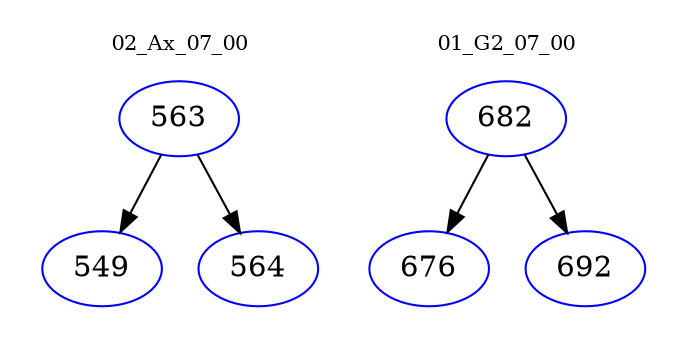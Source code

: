 digraph{
subgraph cluster_0 {
color = white
label = "02_Ax_07_00";
fontsize=10;
T0_563 [label="563", color="blue"]
T0_563 -> T0_549 [color="black"]
T0_549 [label="549", color="blue"]
T0_563 -> T0_564 [color="black"]
T0_564 [label="564", color="blue"]
}
subgraph cluster_1 {
color = white
label = "01_G2_07_00";
fontsize=10;
T1_682 [label="682", color="blue"]
T1_682 -> T1_676 [color="black"]
T1_676 [label="676", color="blue"]
T1_682 -> T1_692 [color="black"]
T1_692 [label="692", color="blue"]
}
}
